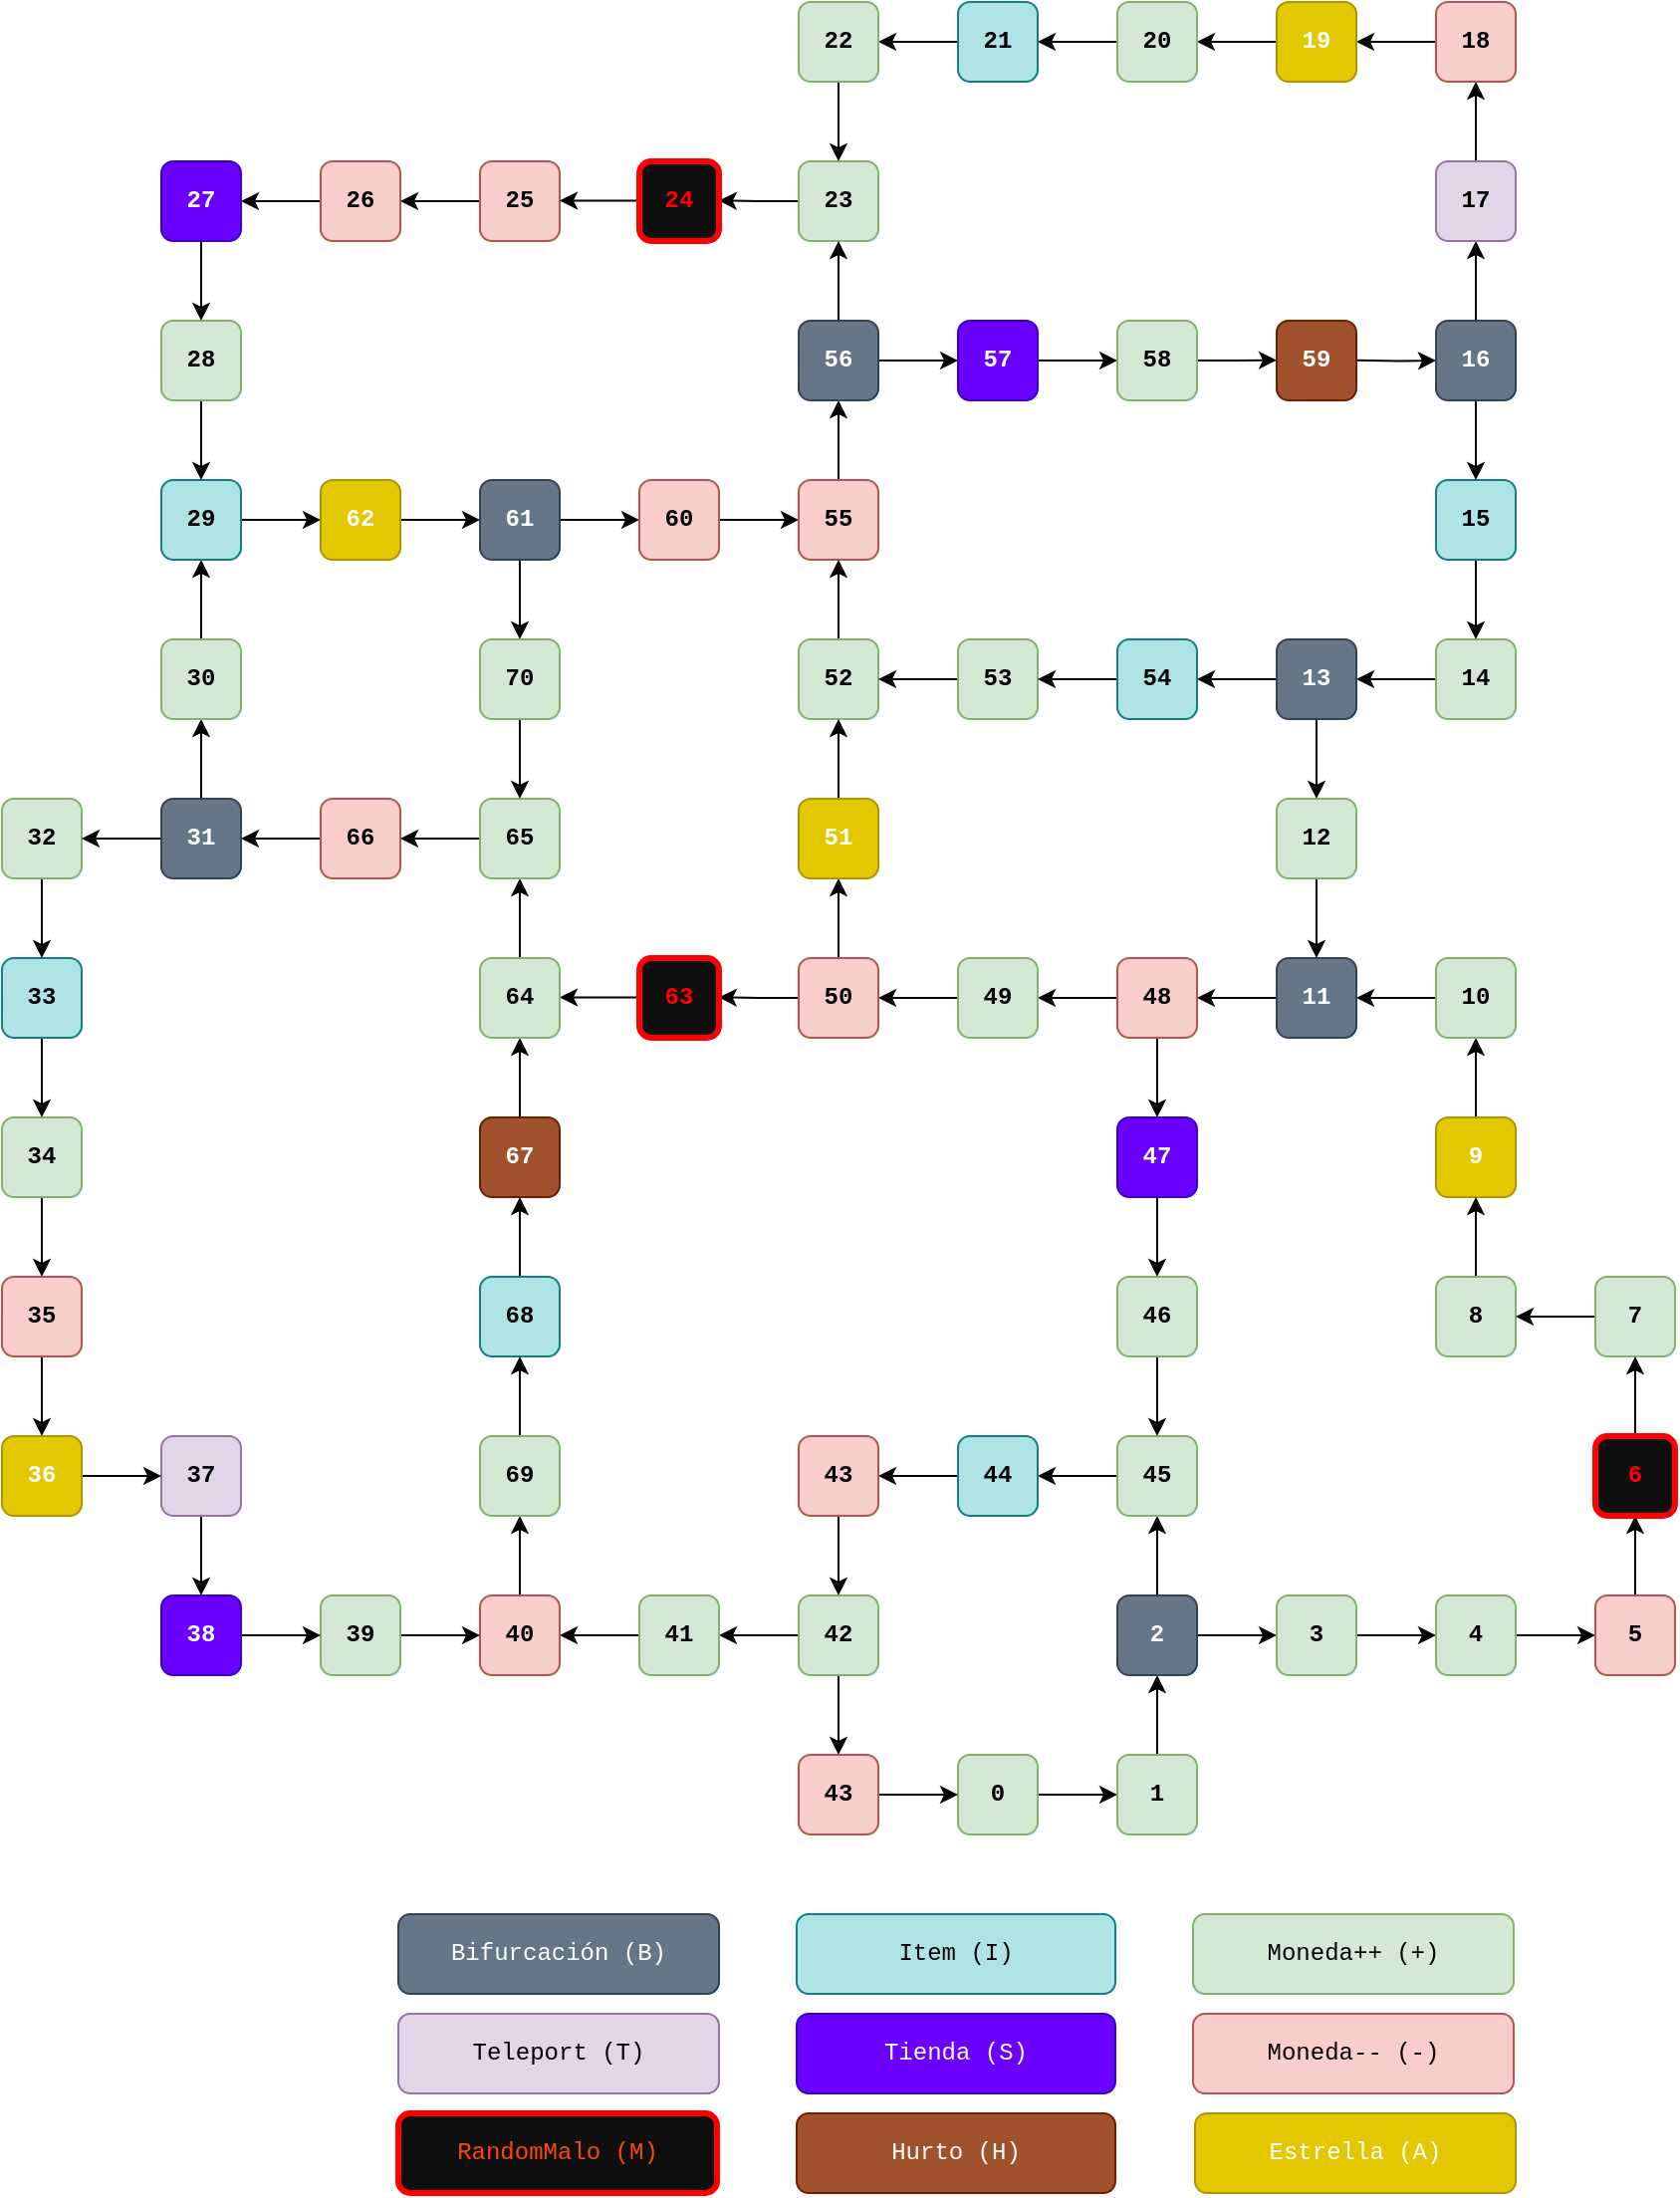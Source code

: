<mxfile version="11.3.0" type="github" pages="1"><diagram id="_cqRjp08H9SDjL-jaQOt" name="Page-1"><mxGraphModel dx="2000" dy="1801" grid="1" gridSize="10" guides="1" tooltips="1" connect="1" arrows="1" fold="1" page="1" pageScale="1" pageWidth="827" pageHeight="1169" math="0" shadow="0"><root><mxCell id="0"/><mxCell id="1" parent="0"/><mxCell id="MRmTFFFtbZMQ2D_c0-ax-87" style="edgeStyle=orthogonalEdgeStyle;rounded=0;orthogonalLoop=1;jettySize=auto;html=1;exitX=1;exitY=0.5;exitDx=0;exitDy=0;entryX=0;entryY=0.5;entryDx=0;entryDy=0;fontFamily=Courier New;fontStyle=1" edge="1" parent="1" source="MRmTFFFtbZMQ2D_c0-ax-1" target="MRmTFFFtbZMQ2D_c0-ax-2"><mxGeometry relative="1" as="geometry"/></mxCell><mxCell id="MRmTFFFtbZMQ2D_c0-ax-1" value="0" style="rounded=1;whiteSpace=wrap;html=1;fontFamily=Courier New;fillColor=#d5e8d4;strokeColor=#82b366;fontStyle=1" vertex="1" parent="1"><mxGeometry x="360" y="520" width="40" height="40" as="geometry"/></mxCell><mxCell id="MRmTFFFtbZMQ2D_c0-ax-88" style="edgeStyle=orthogonalEdgeStyle;rounded=0;orthogonalLoop=1;jettySize=auto;html=1;exitX=0.5;exitY=0;exitDx=0;exitDy=0;entryX=0.5;entryY=1;entryDx=0;entryDy=0;fontFamily=Courier New;fontStyle=1" edge="1" parent="1" source="MRmTFFFtbZMQ2D_c0-ax-2" target="MRmTFFFtbZMQ2D_c0-ax-4"><mxGeometry relative="1" as="geometry"/></mxCell><mxCell id="MRmTFFFtbZMQ2D_c0-ax-2" value="1" style="rounded=1;whiteSpace=wrap;html=1;fontFamily=Courier New;fillColor=#d5e8d4;strokeColor=#82b366;fontStyle=1" vertex="1" parent="1"><mxGeometry x="440" y="520" width="40" height="40" as="geometry"/></mxCell><mxCell id="MRmTFFFtbZMQ2D_c0-ax-86" style="edgeStyle=orthogonalEdgeStyle;rounded=0;orthogonalLoop=1;jettySize=auto;html=1;exitX=1;exitY=0.5;exitDx=0;exitDy=0;entryX=0;entryY=0.5;entryDx=0;entryDy=0;fontFamily=Courier New;fontStyle=1" edge="1" parent="1" source="MRmTFFFtbZMQ2D_c0-ax-3" target="MRmTFFFtbZMQ2D_c0-ax-1"><mxGeometry relative="1" as="geometry"/></mxCell><mxCell id="MRmTFFFtbZMQ2D_c0-ax-3" value="43" style="rounded=1;whiteSpace=wrap;html=1;fontFamily=Courier New;fillColor=#f8cecc;strokeColor=#b85450;fontStyle=1" vertex="1" parent="1"><mxGeometry x="280" y="520" width="40" height="40" as="geometry"/></mxCell><mxCell id="MRmTFFFtbZMQ2D_c0-ax-89" style="edgeStyle=orthogonalEdgeStyle;rounded=0;orthogonalLoop=1;jettySize=auto;html=1;exitX=0.5;exitY=0;exitDx=0;exitDy=0;entryX=0.5;entryY=1;entryDx=0;entryDy=0;fontFamily=Courier New;fontStyle=1" edge="1" parent="1" source="MRmTFFFtbZMQ2D_c0-ax-4" target="MRmTFFFtbZMQ2D_c0-ax-6"><mxGeometry relative="1" as="geometry"/></mxCell><mxCell id="MRmTFFFtbZMQ2D_c0-ax-93" style="edgeStyle=orthogonalEdgeStyle;rounded=0;orthogonalLoop=1;jettySize=auto;html=1;exitX=1;exitY=0.5;exitDx=0;exitDy=0;entryX=0;entryY=0.5;entryDx=0;entryDy=0;fontFamily=Courier New;fontStyle=1" edge="1" parent="1" source="MRmTFFFtbZMQ2D_c0-ax-4" target="MRmTFFFtbZMQ2D_c0-ax-9"><mxGeometry relative="1" as="geometry"/></mxCell><mxCell id="MRmTFFFtbZMQ2D_c0-ax-4" value="2" style="rounded=1;whiteSpace=wrap;html=1;fontFamily=Courier New;fillColor=#647687;strokeColor=#314354;fontColor=#ffffff;fontStyle=1" vertex="1" parent="1"><mxGeometry x="440" y="440" width="40" height="40" as="geometry"/></mxCell><mxCell id="MRmTFFFtbZMQ2D_c0-ax-85" style="edgeStyle=orthogonalEdgeStyle;rounded=0;orthogonalLoop=1;jettySize=auto;html=1;exitX=0.5;exitY=1;exitDx=0;exitDy=0;entryX=0.5;entryY=0;entryDx=0;entryDy=0;fontFamily=Courier New;fontStyle=1" edge="1" parent="1" source="MRmTFFFtbZMQ2D_c0-ax-5" target="MRmTFFFtbZMQ2D_c0-ax-3"><mxGeometry relative="1" as="geometry"/></mxCell><mxCell id="MRmTFFFtbZMQ2D_c0-ax-170" style="edgeStyle=orthogonalEdgeStyle;rounded=0;orthogonalLoop=1;jettySize=auto;html=1;exitX=0;exitY=0.5;exitDx=0;exitDy=0;entryX=1;entryY=0.5;entryDx=0;entryDy=0;fontFamily=Courier New;fontStyle=1" edge="1" parent="1" source="MRmTFFFtbZMQ2D_c0-ax-5" target="MRmTFFFtbZMQ2D_c0-ax-27"><mxGeometry relative="1" as="geometry"/></mxCell><mxCell id="MRmTFFFtbZMQ2D_c0-ax-5" value="42" style="rounded=1;whiteSpace=wrap;html=1;fontFamily=Courier New;fillColor=#d5e8d4;strokeColor=#82b366;fontStyle=1" vertex="1" parent="1"><mxGeometry x="280" y="440" width="40" height="40" as="geometry"/></mxCell><mxCell id="MRmTFFFtbZMQ2D_c0-ax-90" style="edgeStyle=orthogonalEdgeStyle;rounded=0;orthogonalLoop=1;jettySize=auto;html=1;exitX=0;exitY=0.5;exitDx=0;exitDy=0;entryX=1;entryY=0.5;entryDx=0;entryDy=0;fontFamily=Courier New;fontStyle=1" edge="1" parent="1" source="MRmTFFFtbZMQ2D_c0-ax-6" target="MRmTFFFtbZMQ2D_c0-ax-7"><mxGeometry relative="1" as="geometry"/></mxCell><mxCell id="MRmTFFFtbZMQ2D_c0-ax-6" value="45" style="rounded=1;whiteSpace=wrap;html=1;fontFamily=Courier New;fillColor=#d5e8d4;strokeColor=#82b366;fontStyle=1" vertex="1" parent="1"><mxGeometry x="440" y="360" width="40" height="40" as="geometry"/></mxCell><mxCell id="MRmTFFFtbZMQ2D_c0-ax-91" style="edgeStyle=orthogonalEdgeStyle;rounded=0;orthogonalLoop=1;jettySize=auto;html=1;exitX=0;exitY=0.5;exitDx=0;exitDy=0;entryX=1;entryY=0.5;entryDx=0;entryDy=0;fontFamily=Courier New;fontStyle=1" edge="1" parent="1" source="MRmTFFFtbZMQ2D_c0-ax-7" target="MRmTFFFtbZMQ2D_c0-ax-8"><mxGeometry relative="1" as="geometry"/></mxCell><mxCell id="MRmTFFFtbZMQ2D_c0-ax-7" value="44" style="rounded=1;whiteSpace=wrap;html=1;fontFamily=Courier New;fillColor=#b0e3e6;strokeColor=#0e8088;fontStyle=1" vertex="1" parent="1"><mxGeometry x="360" y="360" width="40" height="40" as="geometry"/></mxCell><mxCell id="MRmTFFFtbZMQ2D_c0-ax-92" style="edgeStyle=orthogonalEdgeStyle;rounded=0;orthogonalLoop=1;jettySize=auto;html=1;exitX=0.5;exitY=1;exitDx=0;exitDy=0;entryX=0.5;entryY=0;entryDx=0;entryDy=0;fontFamily=Courier New;fontStyle=1" edge="1" parent="1" source="MRmTFFFtbZMQ2D_c0-ax-8" target="MRmTFFFtbZMQ2D_c0-ax-5"><mxGeometry relative="1" as="geometry"/></mxCell><mxCell id="MRmTFFFtbZMQ2D_c0-ax-8" value="43" style="rounded=1;whiteSpace=wrap;html=1;fontFamily=Courier New;fillColor=#f8cecc;strokeColor=#b85450;fontStyle=1" vertex="1" parent="1"><mxGeometry x="280" y="360" width="40" height="40" as="geometry"/></mxCell><mxCell id="MRmTFFFtbZMQ2D_c0-ax-106" style="edgeStyle=orthogonalEdgeStyle;rounded=0;orthogonalLoop=1;jettySize=auto;html=1;exitX=1;exitY=0.5;exitDx=0;exitDy=0;entryX=0;entryY=0.5;entryDx=0;entryDy=0;fontFamily=Courier New;fontStyle=1" edge="1" parent="1" source="MRmTFFFtbZMQ2D_c0-ax-9" target="MRmTFFFtbZMQ2D_c0-ax-10"><mxGeometry relative="1" as="geometry"/></mxCell><mxCell id="MRmTFFFtbZMQ2D_c0-ax-9" value="3" style="rounded=1;whiteSpace=wrap;html=1;fontFamily=Courier New;fillColor=#d5e8d4;strokeColor=#82b366;fontStyle=1" vertex="1" parent="1"><mxGeometry x="520" y="440" width="40" height="40" as="geometry"/></mxCell><mxCell id="MRmTFFFtbZMQ2D_c0-ax-105" style="edgeStyle=orthogonalEdgeStyle;rounded=0;orthogonalLoop=1;jettySize=auto;html=1;exitX=1;exitY=0.5;exitDx=0;exitDy=0;entryX=0;entryY=0.5;entryDx=0;entryDy=0;fontFamily=Courier New;fontStyle=1" edge="1" parent="1" source="MRmTFFFtbZMQ2D_c0-ax-10" target="MRmTFFFtbZMQ2D_c0-ax-11"><mxGeometry relative="1" as="geometry"/></mxCell><mxCell id="MRmTFFFtbZMQ2D_c0-ax-10" value="4" style="rounded=1;whiteSpace=wrap;html=1;fontFamily=Courier New;fillColor=#d5e8d4;strokeColor=#82b366;fontStyle=1" vertex="1" parent="1"><mxGeometry x="600" y="440" width="40" height="40" as="geometry"/></mxCell><mxCell id="MRmTFFFtbZMQ2D_c0-ax-104" style="edgeStyle=orthogonalEdgeStyle;rounded=0;orthogonalLoop=1;jettySize=auto;html=1;exitX=0.5;exitY=0;exitDx=0;exitDy=0;entryX=0.5;entryY=1;entryDx=0;entryDy=0;fontFamily=Courier New;fontStyle=1" edge="1" parent="1" source="MRmTFFFtbZMQ2D_c0-ax-11" target="MRmTFFFtbZMQ2D_c0-ax-20"><mxGeometry relative="1" as="geometry"/></mxCell><mxCell id="MRmTFFFtbZMQ2D_c0-ax-11" value="5" style="rounded=1;whiteSpace=wrap;html=1;fontFamily=Courier New;fillColor=#f8cecc;strokeColor=#b85450;fontStyle=1" vertex="1" parent="1"><mxGeometry x="680" y="440" width="40" height="40" as="geometry"/></mxCell><mxCell id="MRmTFFFtbZMQ2D_c0-ax-94" style="edgeStyle=orthogonalEdgeStyle;rounded=0;orthogonalLoop=1;jettySize=auto;html=1;exitX=0.5;exitY=1;exitDx=0;exitDy=0;entryX=0.5;entryY=0;entryDx=0;entryDy=0;fontFamily=Courier New;fontStyle=1" edge="1" parent="1" source="MRmTFFFtbZMQ2D_c0-ax-12" target="MRmTFFFtbZMQ2D_c0-ax-6"><mxGeometry relative="1" as="geometry"/></mxCell><mxCell id="MRmTFFFtbZMQ2D_c0-ax-12" value="46" style="rounded=1;whiteSpace=wrap;html=1;fontFamily=Courier New;fillColor=#d5e8d4;strokeColor=#82b366;fontStyle=1" vertex="1" parent="1"><mxGeometry x="440" y="280" width="40" height="40" as="geometry"/></mxCell><mxCell id="MRmTFFFtbZMQ2D_c0-ax-95" style="edgeStyle=orthogonalEdgeStyle;rounded=0;orthogonalLoop=1;jettySize=auto;html=1;exitX=0.5;exitY=1;exitDx=0;exitDy=0;entryX=0.5;entryY=0;entryDx=0;entryDy=0;fontFamily=Courier New;fontStyle=1" edge="1" parent="1" source="MRmTFFFtbZMQ2D_c0-ax-13" target="MRmTFFFtbZMQ2D_c0-ax-12"><mxGeometry relative="1" as="geometry"/></mxCell><mxCell id="MRmTFFFtbZMQ2D_c0-ax-13" value="47" style="rounded=1;whiteSpace=wrap;html=1;fontFamily=Courier New;fillColor=#6a00ff;strokeColor=#3700CC;fontColor=#ffffff;fontStyle=1" vertex="1" parent="1"><mxGeometry x="440" y="200" width="40" height="40" as="geometry"/></mxCell><mxCell id="MRmTFFFtbZMQ2D_c0-ax-98" style="edgeStyle=orthogonalEdgeStyle;rounded=0;orthogonalLoop=1;jettySize=auto;html=1;exitX=0;exitY=0.5;exitDx=0;exitDy=0;entryX=1;entryY=0.5;entryDx=0;entryDy=0;fontFamily=Courier New;fontStyle=1" edge="1" parent="1" source="MRmTFFFtbZMQ2D_c0-ax-14" target="MRmTFFFtbZMQ2D_c0-ax-15"><mxGeometry relative="1" as="geometry"/></mxCell><mxCell id="MRmTFFFtbZMQ2D_c0-ax-14" value="11" style="rounded=1;whiteSpace=wrap;html=1;fontFamily=Courier New;fillColor=#647687;strokeColor=#314354;fontColor=#ffffff;fontStyle=1" vertex="1" parent="1"><mxGeometry x="520" y="120" width="40" height="40" as="geometry"/></mxCell><mxCell id="MRmTFFFtbZMQ2D_c0-ax-96" style="edgeStyle=orthogonalEdgeStyle;rounded=0;orthogonalLoop=1;jettySize=auto;html=1;exitX=0.5;exitY=1;exitDx=0;exitDy=0;entryX=0.5;entryY=0;entryDx=0;entryDy=0;fontFamily=Courier New;fontStyle=1" edge="1" parent="1" source="MRmTFFFtbZMQ2D_c0-ax-15" target="MRmTFFFtbZMQ2D_c0-ax-13"><mxGeometry relative="1" as="geometry"/></mxCell><mxCell id="MRmTFFFtbZMQ2D_c0-ax-97" style="edgeStyle=orthogonalEdgeStyle;rounded=0;orthogonalLoop=1;jettySize=auto;html=1;exitX=0;exitY=0.5;exitDx=0;exitDy=0;entryX=1;entryY=0.5;entryDx=0;entryDy=0;fontFamily=Courier New;fontStyle=1" edge="1" parent="1" source="MRmTFFFtbZMQ2D_c0-ax-15" target="MRmTFFFtbZMQ2D_c0-ax-21"><mxGeometry relative="1" as="geometry"/></mxCell><mxCell id="MRmTFFFtbZMQ2D_c0-ax-15" value="48" style="rounded=1;whiteSpace=wrap;html=1;fontFamily=Courier New;fillColor=#f8cecc;strokeColor=#b85450;fontStyle=1" vertex="1" parent="1"><mxGeometry x="440" y="120" width="40" height="40" as="geometry"/></mxCell><mxCell id="MRmTFFFtbZMQ2D_c0-ax-100" style="edgeStyle=orthogonalEdgeStyle;rounded=0;orthogonalLoop=1;jettySize=auto;html=1;exitX=0.5;exitY=0;exitDx=0;exitDy=0;entryX=0.5;entryY=1;entryDx=0;entryDy=0;fontFamily=Courier New;fontStyle=1" edge="1" parent="1" source="MRmTFFFtbZMQ2D_c0-ax-16" target="MRmTFFFtbZMQ2D_c0-ax-17"><mxGeometry relative="1" as="geometry"/></mxCell><mxCell id="MRmTFFFtbZMQ2D_c0-ax-16" value="9" style="rounded=1;whiteSpace=wrap;html=1;fontFamily=Courier New;fillColor=#e3c800;strokeColor=#B09500;fontColor=#ffffff;fontStyle=1" vertex="1" parent="1"><mxGeometry x="600" y="200" width="40" height="40" as="geometry"/></mxCell><mxCell id="MRmTFFFtbZMQ2D_c0-ax-99" style="edgeStyle=orthogonalEdgeStyle;rounded=0;orthogonalLoop=1;jettySize=auto;html=1;exitX=0;exitY=0.5;exitDx=0;exitDy=0;entryX=1;entryY=0.5;entryDx=0;entryDy=0;fontFamily=Courier New;fontStyle=1" edge="1" parent="1" source="MRmTFFFtbZMQ2D_c0-ax-17" target="MRmTFFFtbZMQ2D_c0-ax-14"><mxGeometry relative="1" as="geometry"/></mxCell><mxCell id="MRmTFFFtbZMQ2D_c0-ax-17" value="10" style="rounded=1;whiteSpace=wrap;html=1;fontFamily=Courier New;fontStyle=1;fillColor=#d5e8d4;strokeColor=#82b366;" vertex="1" parent="1"><mxGeometry x="600" y="120" width="40" height="40" as="geometry"/></mxCell><mxCell id="MRmTFFFtbZMQ2D_c0-ax-101" style="edgeStyle=orthogonalEdgeStyle;rounded=0;orthogonalLoop=1;jettySize=auto;html=1;exitX=0.5;exitY=0;exitDx=0;exitDy=0;entryX=0.5;entryY=1;entryDx=0;entryDy=0;fontFamily=Courier New;fontStyle=1" edge="1" parent="1" source="MRmTFFFtbZMQ2D_c0-ax-18" target="MRmTFFFtbZMQ2D_c0-ax-16"><mxGeometry relative="1" as="geometry"/></mxCell><mxCell id="MRmTFFFtbZMQ2D_c0-ax-18" value="8" style="rounded=1;whiteSpace=wrap;html=1;fontFamily=Courier New;fillColor=#d5e8d4;strokeColor=#82b366;fontStyle=1" vertex="1" parent="1"><mxGeometry x="600" y="280" width="40" height="40" as="geometry"/></mxCell><mxCell id="MRmTFFFtbZMQ2D_c0-ax-102" style="edgeStyle=orthogonalEdgeStyle;rounded=0;orthogonalLoop=1;jettySize=auto;html=1;exitX=0;exitY=0.5;exitDx=0;exitDy=0;entryX=1;entryY=0.5;entryDx=0;entryDy=0;fontFamily=Courier New;fontStyle=1" edge="1" parent="1" source="MRmTFFFtbZMQ2D_c0-ax-19" target="MRmTFFFtbZMQ2D_c0-ax-18"><mxGeometry relative="1" as="geometry"/></mxCell><mxCell id="MRmTFFFtbZMQ2D_c0-ax-19" value="7" style="rounded=1;whiteSpace=wrap;html=1;fontFamily=Courier New;fontStyle=1;fillColor=#d5e8d4;strokeColor=#82b366;" vertex="1" parent="1"><mxGeometry x="680" y="280" width="40" height="40" as="geometry"/></mxCell><mxCell id="MRmTFFFtbZMQ2D_c0-ax-103" style="edgeStyle=orthogonalEdgeStyle;rounded=0;orthogonalLoop=1;jettySize=auto;html=1;exitX=0.5;exitY=0;exitDx=0;exitDy=0;entryX=0.5;entryY=1;entryDx=0;entryDy=0;fontFamily=Courier New;fontStyle=1" edge="1" parent="1" source="MRmTFFFtbZMQ2D_c0-ax-20" target="MRmTFFFtbZMQ2D_c0-ax-19"><mxGeometry relative="1" as="geometry"/></mxCell><mxCell id="MRmTFFFtbZMQ2D_c0-ax-20" value="&lt;font color=&quot;#ff0000&quot;&gt;6&lt;/font&gt;" style="rounded=1;whiteSpace=wrap;html=1;fontFamily=Courier New;strokeColor=#FF0000;fillColor=#0F0F0F;strokeWidth=3;fontStyle=1" vertex="1" parent="1"><mxGeometry x="680" y="360" width="40" height="40" as="geometry"/></mxCell><mxCell id="MRmTFFFtbZMQ2D_c0-ax-122" style="edgeStyle=orthogonalEdgeStyle;rounded=0;orthogonalLoop=1;jettySize=auto;html=1;exitX=0;exitY=0.5;exitDx=0;exitDy=0;entryX=1;entryY=0.5;entryDx=0;entryDy=0;fontFamily=Courier New;fontStyle=1" edge="1" parent="1" source="MRmTFFFtbZMQ2D_c0-ax-21" target="MRmTFFFtbZMQ2D_c0-ax-22"><mxGeometry relative="1" as="geometry"/></mxCell><mxCell id="MRmTFFFtbZMQ2D_c0-ax-21" value="49" style="rounded=1;whiteSpace=wrap;html=1;fontFamily=Courier New;fillColor=#d5e8d4;strokeColor=#82b366;fontStyle=1" vertex="1" parent="1"><mxGeometry x="360" y="120" width="40" height="40" as="geometry"/></mxCell><mxCell id="MRmTFFFtbZMQ2D_c0-ax-127" style="edgeStyle=orthogonalEdgeStyle;rounded=0;orthogonalLoop=1;jettySize=auto;html=1;exitX=0;exitY=0.5;exitDx=0;exitDy=0;entryX=1;entryY=0.5;entryDx=0;entryDy=0;fontFamily=Courier New;fontStyle=1" edge="1" parent="1" source="MRmTFFFtbZMQ2D_c0-ax-22"><mxGeometry relative="1" as="geometry"><mxPoint x="239.931" y="139.724" as="targetPoint"/></mxGeometry></mxCell><mxCell id="MRmTFFFtbZMQ2D_c0-ax-193" style="edgeStyle=orthogonalEdgeStyle;rounded=0;orthogonalLoop=1;jettySize=auto;html=1;exitX=0.5;exitY=0;exitDx=0;exitDy=0;entryX=0.5;entryY=1;entryDx=0;entryDy=0;fontFamily=Courier New;" edge="1" parent="1" source="MRmTFFFtbZMQ2D_c0-ax-22" target="MRmTFFFtbZMQ2D_c0-ax-119"><mxGeometry relative="1" as="geometry"/></mxCell><mxCell id="MRmTFFFtbZMQ2D_c0-ax-22" value="50" style="rounded=1;whiteSpace=wrap;html=1;fontFamily=Courier New;fillColor=#f8cecc;strokeColor=#b85450;fontStyle=1" vertex="1" parent="1"><mxGeometry x="280" y="120" width="40" height="40" as="geometry"/></mxCell><mxCell id="MRmTFFFtbZMQ2D_c0-ax-126" style="edgeStyle=orthogonalEdgeStyle;rounded=0;orthogonalLoop=1;jettySize=auto;html=1;exitX=0;exitY=0.5;exitDx=0;exitDy=0;entryX=1;entryY=0.5;entryDx=0;entryDy=0;fontFamily=Courier New;fontStyle=1" edge="1" parent="1" target="MRmTFFFtbZMQ2D_c0-ax-33"><mxGeometry relative="1" as="geometry"><mxPoint x="199.931" y="139.724" as="sourcePoint"/></mxGeometry></mxCell><mxCell id="MRmTFFFtbZMQ2D_c0-ax-187" style="edgeStyle=orthogonalEdgeStyle;rounded=0;orthogonalLoop=1;jettySize=auto;html=1;exitX=0.5;exitY=1;exitDx=0;exitDy=0;entryX=0.5;entryY=0;entryDx=0;entryDy=0;fontFamily=Courier New;" edge="1" parent="1" source="MRmTFFFtbZMQ2D_c0-ax-24" target="MRmTFFFtbZMQ2D_c0-ax-14"><mxGeometry relative="1" as="geometry"/></mxCell><mxCell id="MRmTFFFtbZMQ2D_c0-ax-24" value="12" style="rounded=1;whiteSpace=wrap;html=1;fontFamily=Courier New;fillColor=#d5e8d4;strokeColor=#82b366;fontStyle=1" vertex="1" parent="1"><mxGeometry x="520" y="40" width="40" height="40" as="geometry"/></mxCell><mxCell id="MRmTFFFtbZMQ2D_c0-ax-190" style="edgeStyle=orthogonalEdgeStyle;rounded=0;orthogonalLoop=1;jettySize=auto;html=1;exitX=0;exitY=0.5;exitDx=0;exitDy=0;entryX=1;entryY=0.5;entryDx=0;entryDy=0;fontFamily=Courier New;" edge="1" parent="1" source="MRmTFFFtbZMQ2D_c0-ax-26" target="MRmTFFFtbZMQ2D_c0-ax-57"><mxGeometry relative="1" as="geometry"/></mxCell><mxCell id="MRmTFFFtbZMQ2D_c0-ax-26" value="14" style="rounded=1;whiteSpace=wrap;html=1;fontFamily=Courier New;fillColor=#d5e8d4;strokeColor=#82b366;fontStyle=1" vertex="1" parent="1"><mxGeometry x="600" y="-40" width="40" height="40" as="geometry"/></mxCell><mxCell id="MRmTFFFtbZMQ2D_c0-ax-169" style="edgeStyle=orthogonalEdgeStyle;rounded=0;orthogonalLoop=1;jettySize=auto;html=1;exitX=0;exitY=0.5;exitDx=0;exitDy=0;entryX=1;entryY=0.5;entryDx=0;entryDy=0;fontFamily=Courier New;fontStyle=1" edge="1" parent="1" source="MRmTFFFtbZMQ2D_c0-ax-27" target="MRmTFFFtbZMQ2D_c0-ax-28"><mxGeometry relative="1" as="geometry"/></mxCell><mxCell id="MRmTFFFtbZMQ2D_c0-ax-27" value="41" style="rounded=1;whiteSpace=wrap;html=1;fontFamily=Courier New;fillColor=#d5e8d4;strokeColor=#82b366;fontStyle=1" vertex="1" parent="1"><mxGeometry x="200" y="440" width="40" height="40" as="geometry"/></mxCell><mxCell id="MRmTFFFtbZMQ2D_c0-ax-165" style="edgeStyle=orthogonalEdgeStyle;rounded=0;orthogonalLoop=1;jettySize=auto;html=1;exitX=0.5;exitY=0;exitDx=0;exitDy=0;entryX=0.5;entryY=1;entryDx=0;entryDy=0;fontFamily=Courier New;fontStyle=1" edge="1" parent="1" source="MRmTFFFtbZMQ2D_c0-ax-28" target="MRmTFFFtbZMQ2D_c0-ax-32"><mxGeometry relative="1" as="geometry"/></mxCell><mxCell id="MRmTFFFtbZMQ2D_c0-ax-28" value="40" style="rounded=1;whiteSpace=wrap;html=1;fontFamily=Courier New;fillColor=#f8cecc;strokeColor=#b85450;fontStyle=1" vertex="1" parent="1"><mxGeometry x="120" y="440" width="40" height="40" as="geometry"/></mxCell><mxCell id="MRmTFFFtbZMQ2D_c0-ax-168" style="edgeStyle=orthogonalEdgeStyle;rounded=0;orthogonalLoop=1;jettySize=auto;html=1;exitX=0.5;exitY=0;exitDx=0;exitDy=0;entryX=0.5;entryY=1;entryDx=0;entryDy=0;fontFamily=Courier New;fontStyle=1" edge="1" parent="1" source="MRmTFFFtbZMQ2D_c0-ax-30" target="MRmTFFFtbZMQ2D_c0-ax-33"><mxGeometry relative="1" as="geometry"/></mxCell><mxCell id="MRmTFFFtbZMQ2D_c0-ax-30" value="67" style="rounded=1;whiteSpace=wrap;html=1;fontFamily=Courier New;fillColor=#a0522d;strokeColor=#6D1F00;fontColor=#ffffff;fontStyle=1" vertex="1" parent="1"><mxGeometry x="120" y="200" width="40" height="40" as="geometry"/></mxCell><mxCell id="MRmTFFFtbZMQ2D_c0-ax-167" style="edgeStyle=orthogonalEdgeStyle;rounded=0;orthogonalLoop=1;jettySize=auto;html=1;exitX=0.5;exitY=0;exitDx=0;exitDy=0;entryX=0.5;entryY=1;entryDx=0;entryDy=0;fontFamily=Courier New;fontStyle=1" edge="1" parent="1" source="MRmTFFFtbZMQ2D_c0-ax-31" target="MRmTFFFtbZMQ2D_c0-ax-30"><mxGeometry relative="1" as="geometry"/></mxCell><mxCell id="MRmTFFFtbZMQ2D_c0-ax-31" value="68" style="rounded=1;whiteSpace=wrap;html=1;fontFamily=Courier New;fillColor=#b0e3e6;strokeColor=#0e8088;fontStyle=1" vertex="1" parent="1"><mxGeometry x="120" y="280" width="40" height="40" as="geometry"/></mxCell><mxCell id="MRmTFFFtbZMQ2D_c0-ax-166" style="edgeStyle=orthogonalEdgeStyle;rounded=0;orthogonalLoop=1;jettySize=auto;html=1;exitX=0.5;exitY=0;exitDx=0;exitDy=0;entryX=0.5;entryY=1;entryDx=0;entryDy=0;fontFamily=Courier New;fontStyle=1" edge="1" parent="1" source="MRmTFFFtbZMQ2D_c0-ax-32" target="MRmTFFFtbZMQ2D_c0-ax-31"><mxGeometry relative="1" as="geometry"/></mxCell><mxCell id="MRmTFFFtbZMQ2D_c0-ax-32" value="69" style="rounded=1;whiteSpace=wrap;html=1;fontFamily=Courier New;fillColor=#d5e8d4;strokeColor=#82b366;fontStyle=1" vertex="1" parent="1"><mxGeometry x="120" y="360" width="40" height="40" as="geometry"/></mxCell><mxCell id="MRmTFFFtbZMQ2D_c0-ax-125" style="edgeStyle=orthogonalEdgeStyle;rounded=0;orthogonalLoop=1;jettySize=auto;html=1;exitX=0.5;exitY=0;exitDx=0;exitDy=0;entryX=0.5;entryY=1;entryDx=0;entryDy=0;fontFamily=Courier New;fontStyle=1" edge="1" parent="1" source="MRmTFFFtbZMQ2D_c0-ax-33" target="MRmTFFFtbZMQ2D_c0-ax-44"><mxGeometry relative="1" as="geometry"/></mxCell><mxCell id="MRmTFFFtbZMQ2D_c0-ax-33" value="64" style="rounded=1;whiteSpace=wrap;html=1;fontFamily=Courier New;fillColor=#d5e8d4;strokeColor=#82b366;fontStyle=1" vertex="1" parent="1"><mxGeometry x="120" y="120" width="40" height="40" as="geometry"/></mxCell><mxCell id="MRmTFFFtbZMQ2D_c0-ax-164" style="edgeStyle=orthogonalEdgeStyle;rounded=0;orthogonalLoop=1;jettySize=auto;html=1;exitX=1;exitY=0.5;exitDx=0;exitDy=0;entryX=0;entryY=0.5;entryDx=0;entryDy=0;fontFamily=Courier New;fontStyle=1" edge="1" parent="1" source="MRmTFFFtbZMQ2D_c0-ax-34" target="MRmTFFFtbZMQ2D_c0-ax-28"><mxGeometry relative="1" as="geometry"/></mxCell><mxCell id="MRmTFFFtbZMQ2D_c0-ax-34" value="39" style="rounded=1;whiteSpace=wrap;html=1;fontFamily=Courier New;fillColor=#d5e8d4;strokeColor=#82b366;fontStyle=1" vertex="1" parent="1"><mxGeometry x="40" y="440" width="40" height="40" as="geometry"/></mxCell><mxCell id="MRmTFFFtbZMQ2D_c0-ax-163" style="edgeStyle=orthogonalEdgeStyle;rounded=0;orthogonalLoop=1;jettySize=auto;html=1;exitX=1;exitY=0.5;exitDx=0;exitDy=0;entryX=0;entryY=0.5;entryDx=0;entryDy=0;fontFamily=Courier New;fontStyle=1" edge="1" parent="1" source="MRmTFFFtbZMQ2D_c0-ax-35" target="MRmTFFFtbZMQ2D_c0-ax-34"><mxGeometry relative="1" as="geometry"/></mxCell><mxCell id="MRmTFFFtbZMQ2D_c0-ax-35" value="38" style="rounded=1;whiteSpace=wrap;html=1;fontFamily=Courier New;fillColor=#6a00ff;strokeColor=#3700CC;fontColor=#ffffff;fontStyle=1" vertex="1" parent="1"><mxGeometry x="-40" y="440" width="40" height="40" as="geometry"/></mxCell><mxCell id="MRmTFFFtbZMQ2D_c0-ax-162" style="edgeStyle=orthogonalEdgeStyle;rounded=0;orthogonalLoop=1;jettySize=auto;html=1;exitX=0.5;exitY=1;exitDx=0;exitDy=0;entryX=0.5;entryY=0;entryDx=0;entryDy=0;fontFamily=Courier New;fontStyle=1" edge="1" parent="1" source="MRmTFFFtbZMQ2D_c0-ax-36" target="MRmTFFFtbZMQ2D_c0-ax-35"><mxGeometry relative="1" as="geometry"/></mxCell><mxCell id="MRmTFFFtbZMQ2D_c0-ax-36" value="37" style="rounded=1;whiteSpace=wrap;html=1;fontFamily=Courier New;fillColor=#e1d5e7;strokeColor=#9673a6;fontStyle=1" vertex="1" parent="1"><mxGeometry x="-40" y="360" width="40" height="40" as="geometry"/></mxCell><mxCell id="MRmTFFFtbZMQ2D_c0-ax-161" style="edgeStyle=orthogonalEdgeStyle;rounded=0;orthogonalLoop=1;jettySize=auto;html=1;exitX=1;exitY=0.5;exitDx=0;exitDy=0;entryX=0;entryY=0.5;entryDx=0;entryDy=0;fontFamily=Courier New;fontStyle=1" edge="1" parent="1" source="MRmTFFFtbZMQ2D_c0-ax-37" target="MRmTFFFtbZMQ2D_c0-ax-36"><mxGeometry relative="1" as="geometry"/></mxCell><mxCell id="MRmTFFFtbZMQ2D_c0-ax-37" value="36" style="rounded=1;whiteSpace=wrap;html=1;fontFamily=Courier New;fillColor=#e3c800;strokeColor=#B09500;fontColor=#ffffff;fontStyle=1" vertex="1" parent="1"><mxGeometry x="-120" y="360" width="40" height="40" as="geometry"/></mxCell><mxCell id="MRmTFFFtbZMQ2D_c0-ax-160" style="edgeStyle=orthogonalEdgeStyle;rounded=0;orthogonalLoop=1;jettySize=auto;html=1;exitX=0.5;exitY=1;exitDx=0;exitDy=0;entryX=0.5;entryY=0;entryDx=0;entryDy=0;fontFamily=Courier New;fontStyle=1" edge="1" parent="1" source="MRmTFFFtbZMQ2D_c0-ax-38" target="MRmTFFFtbZMQ2D_c0-ax-37"><mxGeometry relative="1" as="geometry"/></mxCell><mxCell id="MRmTFFFtbZMQ2D_c0-ax-38" value="35" style="rounded=1;whiteSpace=wrap;html=1;fontFamily=Courier New;fillColor=#f8cecc;strokeColor=#b85450;fontStyle=1" vertex="1" parent="1"><mxGeometry x="-120" y="280" width="40" height="40" as="geometry"/></mxCell><mxCell id="MRmTFFFtbZMQ2D_c0-ax-159" style="edgeStyle=orthogonalEdgeStyle;rounded=0;orthogonalLoop=1;jettySize=auto;html=1;exitX=0.5;exitY=1;exitDx=0;exitDy=0;entryX=0.5;entryY=0;entryDx=0;entryDy=0;fontFamily=Courier New;fontStyle=1" edge="1" parent="1" source="MRmTFFFtbZMQ2D_c0-ax-39" target="MRmTFFFtbZMQ2D_c0-ax-38"><mxGeometry relative="1" as="geometry"/></mxCell><mxCell id="MRmTFFFtbZMQ2D_c0-ax-39" value="34" style="rounded=1;whiteSpace=wrap;html=1;fontFamily=Courier New;fillColor=#d5e8d4;strokeColor=#82b366;fontStyle=1" vertex="1" parent="1"><mxGeometry x="-120" y="200" width="40" height="40" as="geometry"/></mxCell><mxCell id="MRmTFFFtbZMQ2D_c0-ax-158" style="edgeStyle=orthogonalEdgeStyle;rounded=0;orthogonalLoop=1;jettySize=auto;html=1;exitX=0.5;exitY=1;exitDx=0;exitDy=0;entryX=0.5;entryY=0;entryDx=0;entryDy=0;fontFamily=Courier New;fontStyle=1" edge="1" parent="1" source="MRmTFFFtbZMQ2D_c0-ax-40" target="MRmTFFFtbZMQ2D_c0-ax-39"><mxGeometry relative="1" as="geometry"/></mxCell><mxCell id="MRmTFFFtbZMQ2D_c0-ax-40" value="33" style="rounded=1;whiteSpace=wrap;html=1;fontFamily=Courier New;fillColor=#b0e3e6;strokeColor=#0e8088;fontStyle=1" vertex="1" parent="1"><mxGeometry x="-120" y="120" width="40" height="40" as="geometry"/></mxCell><mxCell id="MRmTFFFtbZMQ2D_c0-ax-157" style="edgeStyle=orthogonalEdgeStyle;rounded=0;orthogonalLoop=1;jettySize=auto;html=1;exitX=0.5;exitY=1;exitDx=0;exitDy=0;entryX=0.5;entryY=0;entryDx=0;entryDy=0;fontFamily=Courier New;fontStyle=1" edge="1" parent="1" source="MRmTFFFtbZMQ2D_c0-ax-41" target="MRmTFFFtbZMQ2D_c0-ax-40"><mxGeometry relative="1" as="geometry"/></mxCell><mxCell id="MRmTFFFtbZMQ2D_c0-ax-41" value="32" style="rounded=1;whiteSpace=wrap;html=1;fontFamily=Courier New;fillColor=#d5e8d4;strokeColor=#82b366;fontStyle=1" vertex="1" parent="1"><mxGeometry x="-120" y="40" width="40" height="40" as="geometry"/></mxCell><mxCell id="MRmTFFFtbZMQ2D_c0-ax-156" style="edgeStyle=orthogonalEdgeStyle;rounded=0;orthogonalLoop=1;jettySize=auto;html=1;exitX=0;exitY=0.5;exitDx=0;exitDy=0;entryX=1;entryY=0.5;entryDx=0;entryDy=0;fontFamily=Courier New;fontStyle=1" edge="1" parent="1" source="MRmTFFFtbZMQ2D_c0-ax-42" target="MRmTFFFtbZMQ2D_c0-ax-41"><mxGeometry relative="1" as="geometry"/></mxCell><mxCell id="MRmTFFFtbZMQ2D_c0-ax-171" style="edgeStyle=orthogonalEdgeStyle;rounded=0;orthogonalLoop=1;jettySize=auto;html=1;exitX=0.5;exitY=0;exitDx=0;exitDy=0;entryX=0.5;entryY=1;entryDx=0;entryDy=0;fontFamily=Courier New;fontStyle=1" edge="1" parent="1" source="MRmTFFFtbZMQ2D_c0-ax-42" target="MRmTFFFtbZMQ2D_c0-ax-45"><mxGeometry relative="1" as="geometry"/></mxCell><mxCell id="MRmTFFFtbZMQ2D_c0-ax-42" value="31" style="rounded=1;whiteSpace=wrap;html=1;fontFamily=Courier New;fillColor=#647687;strokeColor=#314354;fontColor=#ffffff;fontStyle=1" vertex="1" parent="1"><mxGeometry x="-40" y="40" width="40" height="40" as="geometry"/></mxCell><mxCell id="MRmTFFFtbZMQ2D_c0-ax-75" style="edgeStyle=orthogonalEdgeStyle;rounded=0;orthogonalLoop=1;jettySize=auto;html=1;exitX=0;exitY=0.5;exitDx=0;exitDy=0;entryX=1;entryY=0.5;entryDx=0;entryDy=0;fontFamily=Courier New;fontStyle=1" edge="1" parent="1" source="MRmTFFFtbZMQ2D_c0-ax-43" target="MRmTFFFtbZMQ2D_c0-ax-42"><mxGeometry relative="1" as="geometry"/></mxCell><mxCell id="MRmTFFFtbZMQ2D_c0-ax-43" value="66" style="rounded=1;whiteSpace=wrap;html=1;fontFamily=Courier New;fillColor=#f8cecc;strokeColor=#b85450;fontStyle=1" vertex="1" parent="1"><mxGeometry x="40" y="40" width="40" height="40" as="geometry"/></mxCell><mxCell id="MRmTFFFtbZMQ2D_c0-ax-124" style="edgeStyle=orthogonalEdgeStyle;rounded=0;orthogonalLoop=1;jettySize=auto;html=1;exitX=0;exitY=0.5;exitDx=0;exitDy=0;entryX=1;entryY=0.5;entryDx=0;entryDy=0;fontFamily=Courier New;fontStyle=1" edge="1" parent="1" source="MRmTFFFtbZMQ2D_c0-ax-44" target="MRmTFFFtbZMQ2D_c0-ax-43"><mxGeometry relative="1" as="geometry"/></mxCell><mxCell id="MRmTFFFtbZMQ2D_c0-ax-44" value="65" style="rounded=1;whiteSpace=wrap;html=1;fontFamily=Courier New;fillColor=#d5e8d4;strokeColor=#82b366;fontStyle=1" vertex="1" parent="1"><mxGeometry x="120" y="40" width="40" height="40" as="geometry"/></mxCell><mxCell id="MRmTFFFtbZMQ2D_c0-ax-172" style="edgeStyle=orthogonalEdgeStyle;rounded=0;orthogonalLoop=1;jettySize=auto;html=1;exitX=0.5;exitY=0;exitDx=0;exitDy=0;entryX=0.5;entryY=1;entryDx=0;entryDy=0;fontFamily=Courier New;fontStyle=1" edge="1" parent="1" source="MRmTFFFtbZMQ2D_c0-ax-45" target="MRmTFFFtbZMQ2D_c0-ax-46"><mxGeometry relative="1" as="geometry"/></mxCell><mxCell id="MRmTFFFtbZMQ2D_c0-ax-45" value="30" style="rounded=1;whiteSpace=wrap;html=1;fontFamily=Courier New;fillColor=#d5e8d4;strokeColor=#82b366;fontStyle=1" vertex="1" parent="1"><mxGeometry x="-40" y="-40" width="40" height="40" as="geometry"/></mxCell><mxCell id="MRmTFFFtbZMQ2D_c0-ax-74" style="edgeStyle=orthogonalEdgeStyle;rounded=0;orthogonalLoop=1;jettySize=auto;html=1;exitX=1;exitY=0.5;exitDx=0;exitDy=0;entryX=0;entryY=0.5;entryDx=0;entryDy=0;fontFamily=Courier New;fontStyle=1" edge="1" parent="1" source="MRmTFFFtbZMQ2D_c0-ax-46" target="MRmTFFFtbZMQ2D_c0-ax-50"><mxGeometry relative="1" as="geometry"/></mxCell><mxCell id="MRmTFFFtbZMQ2D_c0-ax-46" value="29" style="rounded=1;whiteSpace=wrap;html=1;fontFamily=Courier New;fillColor=#b0e3e6;strokeColor=#0e8088;fontStyle=1" vertex="1" parent="1"><mxGeometry x="-40" y="-120" width="40" height="40" as="geometry"/></mxCell><mxCell id="MRmTFFFtbZMQ2D_c0-ax-151" style="edgeStyle=orthogonalEdgeStyle;rounded=0;orthogonalLoop=1;jettySize=auto;html=1;exitX=0.5;exitY=1;exitDx=0;exitDy=0;entryX=0.5;entryY=0;entryDx=0;entryDy=0;fontFamily=Courier New;fontStyle=1" edge="1" parent="1" source="MRmTFFFtbZMQ2D_c0-ax-47" target="MRmTFFFtbZMQ2D_c0-ax-46"><mxGeometry relative="1" as="geometry"/></mxCell><mxCell id="MRmTFFFtbZMQ2D_c0-ax-47" value="28" style="rounded=1;whiteSpace=wrap;html=1;fontFamily=Courier New;fillColor=#d5e8d4;strokeColor=#82b366;fontStyle=1" vertex="1" parent="1"><mxGeometry x="-40" y="-200" width="40" height="40" as="geometry"/></mxCell><mxCell id="MRmTFFFtbZMQ2D_c0-ax-150" style="edgeStyle=orthogonalEdgeStyle;rounded=0;orthogonalLoop=1;jettySize=auto;html=1;exitX=0.5;exitY=1;exitDx=0;exitDy=0;entryX=0.5;entryY=0;entryDx=0;entryDy=0;fontFamily=Courier New;fontStyle=1" edge="1" parent="1" source="MRmTFFFtbZMQ2D_c0-ax-48" target="MRmTFFFtbZMQ2D_c0-ax-47"><mxGeometry relative="1" as="geometry"/></mxCell><mxCell id="MRmTFFFtbZMQ2D_c0-ax-48" value="27" style="rounded=1;whiteSpace=wrap;html=1;fontFamily=Courier New;fillColor=#6a00ff;strokeColor=#3700CC;fontColor=#ffffff;fontStyle=1" vertex="1" parent="1"><mxGeometry x="-40" y="-280" width="40" height="40" as="geometry"/></mxCell><mxCell id="MRmTFFFtbZMQ2D_c0-ax-153" style="edgeStyle=orthogonalEdgeStyle;rounded=0;orthogonalLoop=1;jettySize=auto;html=1;exitX=0;exitY=0.5;exitDx=0;exitDy=0;entryX=1;entryY=0.5;entryDx=0;entryDy=0;fontFamily=Courier New;fontStyle=1" edge="1" parent="1" source="MRmTFFFtbZMQ2D_c0-ax-49" target="MRmTFFFtbZMQ2D_c0-ax-48"><mxGeometry relative="1" as="geometry"/></mxCell><mxCell id="MRmTFFFtbZMQ2D_c0-ax-49" value="26" style="rounded=1;whiteSpace=wrap;html=1;fontFamily=Courier New;fillColor=#f8cecc;strokeColor=#b85450;fontStyle=1" vertex="1" parent="1"><mxGeometry x="40" y="-280" width="40" height="40" as="geometry"/></mxCell><mxCell id="MRmTFFFtbZMQ2D_c0-ax-76" style="edgeStyle=orthogonalEdgeStyle;rounded=0;orthogonalLoop=1;jettySize=auto;html=1;exitX=1;exitY=0.5;exitDx=0;exitDy=0;entryX=0;entryY=0.5;entryDx=0;entryDy=0;fontFamily=Courier New;fontStyle=1" edge="1" parent="1" source="MRmTFFFtbZMQ2D_c0-ax-50" target="MRmTFFFtbZMQ2D_c0-ax-51"><mxGeometry relative="1" as="geometry"/></mxCell><mxCell id="MRmTFFFtbZMQ2D_c0-ax-50" value="62" style="rounded=1;whiteSpace=wrap;html=1;fontFamily=Courier New;fillColor=#e3c800;strokeColor=#B09500;fontColor=#ffffff;fontStyle=1" vertex="1" parent="1"><mxGeometry x="40" y="-120" width="40" height="40" as="geometry"/></mxCell><mxCell id="MRmTFFFtbZMQ2D_c0-ax-77" style="edgeStyle=orthogonalEdgeStyle;rounded=0;orthogonalLoop=1;jettySize=auto;html=1;exitX=1;exitY=0.5;exitDx=0;exitDy=0;entryX=0;entryY=0.5;entryDx=0;entryDy=0;fontFamily=Courier New;fontStyle=1" edge="1" parent="1" source="MRmTFFFtbZMQ2D_c0-ax-51" target="MRmTFFFtbZMQ2D_c0-ax-52"><mxGeometry relative="1" as="geometry"/></mxCell><mxCell id="MRmTFFFtbZMQ2D_c0-ax-191" style="edgeStyle=orthogonalEdgeStyle;rounded=0;orthogonalLoop=1;jettySize=auto;html=1;exitX=0.5;exitY=1;exitDx=0;exitDy=0;entryX=0.5;entryY=0;entryDx=0;entryDy=0;fontFamily=Courier New;" edge="1" parent="1" source="MRmTFFFtbZMQ2D_c0-ax-51" target="MRmTFFFtbZMQ2D_c0-ax-185"><mxGeometry relative="1" as="geometry"/></mxCell><mxCell id="MRmTFFFtbZMQ2D_c0-ax-51" value="61" style="rounded=1;whiteSpace=wrap;html=1;fontFamily=Courier New;fillColor=#647687;strokeColor=#314354;fontStyle=1;fontColor=#ffffff;" vertex="1" parent="1"><mxGeometry x="120" y="-120" width="40" height="40" as="geometry"/></mxCell><mxCell id="MRmTFFFtbZMQ2D_c0-ax-82" style="edgeStyle=orthogonalEdgeStyle;rounded=0;orthogonalLoop=1;jettySize=auto;html=1;exitX=1;exitY=0.5;exitDx=0;exitDy=0;entryX=0;entryY=0.5;entryDx=0;entryDy=0;fontFamily=Courier New;fontStyle=1" edge="1" parent="1" source="MRmTFFFtbZMQ2D_c0-ax-52" target="MRmTFFFtbZMQ2D_c0-ax-53"><mxGeometry relative="1" as="geometry"/></mxCell><mxCell id="MRmTFFFtbZMQ2D_c0-ax-52" value="60" style="rounded=1;whiteSpace=wrap;html=1;fontFamily=Courier New;fillColor=#f8cecc;strokeColor=#b85450;fontStyle=1" vertex="1" parent="1"><mxGeometry x="200" y="-120" width="40" height="40" as="geometry"/></mxCell><mxCell id="MRmTFFFtbZMQ2D_c0-ax-140" style="edgeStyle=orthogonalEdgeStyle;rounded=0;orthogonalLoop=1;jettySize=auto;html=1;exitX=0.5;exitY=0;exitDx=0;exitDy=0;entryX=0.5;entryY=1;entryDx=0;entryDy=0;fontFamily=Courier New;fontStyle=1" edge="1" parent="1" source="MRmTFFFtbZMQ2D_c0-ax-53" target="MRmTFFFtbZMQ2D_c0-ax-69"><mxGeometry relative="1" as="geometry"/></mxCell><mxCell id="MRmTFFFtbZMQ2D_c0-ax-53" value="55" style="rounded=1;whiteSpace=wrap;html=1;fontFamily=Courier New;fillColor=#f8cecc;strokeColor=#b85450;fontStyle=1" vertex="1" parent="1"><mxGeometry x="280" y="-120" width="40" height="40" as="geometry"/></mxCell><mxCell id="MRmTFFFtbZMQ2D_c0-ax-117" style="edgeStyle=orthogonalEdgeStyle;rounded=0;orthogonalLoop=1;jettySize=auto;html=1;exitX=0.5;exitY=0;exitDx=0;exitDy=0;entryX=0.5;entryY=1;entryDx=0;entryDy=0;fontFamily=Courier New;fontStyle=1" edge="1" parent="1" source="MRmTFFFtbZMQ2D_c0-ax-54" target="MRmTFFFtbZMQ2D_c0-ax-53"><mxGeometry relative="1" as="geometry"/></mxCell><mxCell id="MRmTFFFtbZMQ2D_c0-ax-54" value="52" style="rounded=1;whiteSpace=wrap;html=1;fontFamily=Courier New;fillColor=#d5e8d4;strokeColor=#82b366;fontStyle=1" vertex="1" parent="1"><mxGeometry x="280" y="-40" width="40" height="40" as="geometry"/></mxCell><mxCell id="MRmTFFFtbZMQ2D_c0-ax-194" style="edgeStyle=orthogonalEdgeStyle;rounded=0;orthogonalLoop=1;jettySize=auto;html=1;exitX=0.5;exitY=0;exitDx=0;exitDy=0;entryX=0.5;entryY=1;entryDx=0;entryDy=0;fontFamily=Courier New;" edge="1" parent="1" source="MRmTFFFtbZMQ2D_c0-ax-119" target="MRmTFFFtbZMQ2D_c0-ax-54"><mxGeometry relative="1" as="geometry"/></mxCell><mxCell id="MRmTFFFtbZMQ2D_c0-ax-119" value="51" style="rounded=1;whiteSpace=wrap;html=1;fontFamily=Courier New;fillColor=#e3c800;strokeColor=#B09500;fontColor=#ffffff;fontStyle=1" vertex="1" parent="1"><mxGeometry x="280" y="40" width="40" height="40" as="geometry"/></mxCell><mxCell id="MRmTFFFtbZMQ2D_c0-ax-116" style="edgeStyle=orthogonalEdgeStyle;rounded=0;orthogonalLoop=1;jettySize=auto;html=1;exitX=0;exitY=0.5;exitDx=0;exitDy=0;entryX=1;entryY=0.5;entryDx=0;entryDy=0;fontFamily=Courier New;fontStyle=1" edge="1" parent="1" source="MRmTFFFtbZMQ2D_c0-ax-55" target="MRmTFFFtbZMQ2D_c0-ax-54"><mxGeometry relative="1" as="geometry"/></mxCell><mxCell id="MRmTFFFtbZMQ2D_c0-ax-55" value="53" style="rounded=1;whiteSpace=wrap;html=1;fontFamily=Courier New;fillColor=#d5e8d4;strokeColor=#82b366;fontStyle=1" vertex="1" parent="1"><mxGeometry x="360" y="-40" width="40" height="40" as="geometry"/></mxCell><mxCell id="MRmTFFFtbZMQ2D_c0-ax-114" style="edgeStyle=orthogonalEdgeStyle;rounded=0;orthogonalLoop=1;jettySize=auto;html=1;exitX=0;exitY=0.5;exitDx=0;exitDy=0;entryX=1;entryY=0.5;entryDx=0;entryDy=0;fontFamily=Courier New;fontStyle=1" edge="1" parent="1" source="MRmTFFFtbZMQ2D_c0-ax-56" target="MRmTFFFtbZMQ2D_c0-ax-55"><mxGeometry relative="1" as="geometry"/></mxCell><mxCell id="MRmTFFFtbZMQ2D_c0-ax-56" value="54" style="rounded=1;whiteSpace=wrap;html=1;fontFamily=Courier New;fillColor=#b0e3e6;strokeColor=#0e8088;fontStyle=1" vertex="1" parent="1"><mxGeometry x="440" y="-40" width="40" height="40" as="geometry"/></mxCell><mxCell id="MRmTFFFtbZMQ2D_c0-ax-113" style="edgeStyle=orthogonalEdgeStyle;rounded=0;orthogonalLoop=1;jettySize=auto;html=1;exitX=0;exitY=0.5;exitDx=0;exitDy=0;entryX=1;entryY=0.5;entryDx=0;entryDy=0;fontFamily=Courier New;fontStyle=1" edge="1" parent="1" source="MRmTFFFtbZMQ2D_c0-ax-57" target="MRmTFFFtbZMQ2D_c0-ax-56"><mxGeometry relative="1" as="geometry"/></mxCell><mxCell id="MRmTFFFtbZMQ2D_c0-ax-186" style="edgeStyle=orthogonalEdgeStyle;rounded=0;orthogonalLoop=1;jettySize=auto;html=1;exitX=0.5;exitY=1;exitDx=0;exitDy=0;entryX=0.5;entryY=0;entryDx=0;entryDy=0;fontFamily=Courier New;" edge="1" parent="1" source="MRmTFFFtbZMQ2D_c0-ax-57" target="MRmTFFFtbZMQ2D_c0-ax-24"><mxGeometry relative="1" as="geometry"/></mxCell><mxCell id="MRmTFFFtbZMQ2D_c0-ax-57" value="13" style="rounded=1;whiteSpace=wrap;html=1;fontFamily=Courier New;fillColor=#647687;strokeColor=#314354;fontColor=#ffffff;fontStyle=1" vertex="1" parent="1"><mxGeometry x="520" y="-40" width="40" height="40" as="geometry"/></mxCell><mxCell id="MRmTFFFtbZMQ2D_c0-ax-189" style="edgeStyle=orthogonalEdgeStyle;rounded=0;orthogonalLoop=1;jettySize=auto;html=1;exitX=0.5;exitY=1;exitDx=0;exitDy=0;entryX=0.5;entryY=0;entryDx=0;entryDy=0;fontFamily=Courier New;" edge="1" parent="1" source="MRmTFFFtbZMQ2D_c0-ax-58" target="MRmTFFFtbZMQ2D_c0-ax-26"><mxGeometry relative="1" as="geometry"/></mxCell><mxCell id="MRmTFFFtbZMQ2D_c0-ax-58" value="15" style="rounded=1;whiteSpace=wrap;html=1;fontFamily=Courier New;fillColor=#b0e3e6;strokeColor=#0e8088;fontStyle=1" vertex="1" parent="1"><mxGeometry x="600" y="-120" width="40" height="40" as="geometry"/></mxCell><mxCell id="MRmTFFFtbZMQ2D_c0-ax-130" style="edgeStyle=orthogonalEdgeStyle;rounded=0;orthogonalLoop=1;jettySize=auto;html=1;exitX=0.5;exitY=0;exitDx=0;exitDy=0;entryX=0.5;entryY=1;entryDx=0;entryDy=0;fontFamily=Courier New;fontStyle=1" edge="1" parent="1" source="MRmTFFFtbZMQ2D_c0-ax-59" target="MRmTFFFtbZMQ2D_c0-ax-60"><mxGeometry relative="1" as="geometry"/></mxCell><mxCell id="MRmTFFFtbZMQ2D_c0-ax-188" style="edgeStyle=orthogonalEdgeStyle;rounded=0;orthogonalLoop=1;jettySize=auto;html=1;exitX=0.5;exitY=1;exitDx=0;exitDy=0;entryX=0.5;entryY=0;entryDx=0;entryDy=0;fontFamily=Courier New;" edge="1" parent="1" source="MRmTFFFtbZMQ2D_c0-ax-59" target="MRmTFFFtbZMQ2D_c0-ax-58"><mxGeometry relative="1" as="geometry"/></mxCell><mxCell id="MRmTFFFtbZMQ2D_c0-ax-59" value="16" style="rounded=1;whiteSpace=wrap;html=1;fontFamily=Courier New;fillColor=#647687;strokeColor=#314354;fontStyle=1;fontColor=#ffffff;" vertex="1" parent="1"><mxGeometry x="600" y="-200" width="40" height="40" as="geometry"/></mxCell><mxCell id="MRmTFFFtbZMQ2D_c0-ax-141" style="edgeStyle=orthogonalEdgeStyle;rounded=0;orthogonalLoop=1;jettySize=auto;html=1;exitX=0.5;exitY=0;exitDx=0;exitDy=0;entryX=0.5;entryY=1;entryDx=0;entryDy=0;fontFamily=Courier New;fontStyle=1" edge="1" parent="1" source="MRmTFFFtbZMQ2D_c0-ax-60" target="MRmTFFFtbZMQ2D_c0-ax-65"><mxGeometry relative="1" as="geometry"/></mxCell><mxCell id="MRmTFFFtbZMQ2D_c0-ax-60" value="17" style="rounded=1;whiteSpace=wrap;html=1;fontFamily=Courier New;fillColor=#e1d5e7;strokeColor=#9673a6;fontStyle=1" vertex="1" parent="1"><mxGeometry x="600" y="-280" width="40" height="40" as="geometry"/></mxCell><mxCell id="MRmTFFFtbZMQ2D_c0-ax-154" style="edgeStyle=orthogonalEdgeStyle;rounded=0;orthogonalLoop=1;jettySize=auto;html=1;exitX=0;exitY=0.5;exitDx=0;exitDy=0;entryX=1;entryY=0.5;entryDx=0;entryDy=0;fontFamily=Courier New;fontStyle=1" edge="1" parent="1" source="MRmTFFFtbZMQ2D_c0-ax-61" target="MRmTFFFtbZMQ2D_c0-ax-49"><mxGeometry relative="1" as="geometry"/></mxCell><mxCell id="MRmTFFFtbZMQ2D_c0-ax-61" value="25" style="rounded=1;whiteSpace=wrap;html=1;fontFamily=Courier New;fillColor=#f8cecc;strokeColor=#b85450;fontStyle=1" vertex="1" parent="1"><mxGeometry x="120" y="-280" width="40" height="40" as="geometry"/></mxCell><mxCell id="MRmTFFFtbZMQ2D_c0-ax-155" style="edgeStyle=orthogonalEdgeStyle;rounded=0;orthogonalLoop=1;jettySize=auto;html=1;exitX=0;exitY=0.5;exitDx=0;exitDy=0;entryX=1;entryY=0.5;entryDx=0;entryDy=0;fontFamily=Courier New;fontStyle=1" edge="1" parent="1" target="MRmTFFFtbZMQ2D_c0-ax-61"><mxGeometry relative="1" as="geometry"><mxPoint x="199.931" y="-260.276" as="sourcePoint"/></mxGeometry></mxCell><mxCell id="MRmTFFFtbZMQ2D_c0-ax-137" style="edgeStyle=orthogonalEdgeStyle;rounded=0;orthogonalLoop=1;jettySize=auto;html=1;exitX=0;exitY=0.5;exitDx=0;exitDy=0;entryX=1;entryY=0.5;entryDx=0;entryDy=0;fontFamily=Courier New;fontStyle=1" edge="1" parent="1" source="MRmTFFFtbZMQ2D_c0-ax-63"><mxGeometry relative="1" as="geometry"><mxPoint x="239.931" y="-260.276" as="targetPoint"/></mxGeometry></mxCell><mxCell id="MRmTFFFtbZMQ2D_c0-ax-63" value="23" style="rounded=1;whiteSpace=wrap;html=1;fontFamily=Courier New;fillColor=#d5e8d4;strokeColor=#82b366;fontStyle=1" vertex="1" parent="1"><mxGeometry x="280" y="-280" width="40" height="40" as="geometry"/></mxCell><mxCell id="MRmTFFFtbZMQ2D_c0-ax-135" style="edgeStyle=orthogonalEdgeStyle;rounded=0;orthogonalLoop=1;jettySize=auto;html=1;exitX=0;exitY=0.5;exitDx=0;exitDy=0;entryX=1;entryY=0.5;entryDx=0;entryDy=0;fontFamily=Courier New;fontStyle=1" edge="1" parent="1" source="MRmTFFFtbZMQ2D_c0-ax-64" target="MRmTFFFtbZMQ2D_c0-ax-67"><mxGeometry relative="1" as="geometry"/></mxCell><mxCell id="MRmTFFFtbZMQ2D_c0-ax-64" value="21" style="rounded=1;whiteSpace=wrap;html=1;fontFamily=Courier New;fillColor=#b0e3e6;strokeColor=#0e8088;fontStyle=1" vertex="1" parent="1"><mxGeometry x="360" y="-360" width="40" height="40" as="geometry"/></mxCell><mxCell id="MRmTFFFtbZMQ2D_c0-ax-142" style="edgeStyle=orthogonalEdgeStyle;rounded=0;orthogonalLoop=1;jettySize=auto;html=1;exitX=0;exitY=0.5;exitDx=0;exitDy=0;entryX=1;entryY=0.5;entryDx=0;entryDy=0;fontFamily=Courier New;fontStyle=1" edge="1" parent="1" source="MRmTFFFtbZMQ2D_c0-ax-65" target="MRmTFFFtbZMQ2D_c0-ax-66"><mxGeometry relative="1" as="geometry"/></mxCell><mxCell id="MRmTFFFtbZMQ2D_c0-ax-65" value="18" style="rounded=1;whiteSpace=wrap;html=1;fontFamily=Courier New;fillColor=#f8cecc;strokeColor=#b85450;fontStyle=1" vertex="1" parent="1"><mxGeometry x="600" y="-360" width="40" height="40" as="geometry"/></mxCell><mxCell id="MRmTFFFtbZMQ2D_c0-ax-133" style="edgeStyle=orthogonalEdgeStyle;rounded=0;orthogonalLoop=1;jettySize=auto;html=1;exitX=0;exitY=0.5;exitDx=0;exitDy=0;entryX=1;entryY=0.5;entryDx=0;entryDy=0;fontFamily=Courier New;fontStyle=1" edge="1" parent="1" source="MRmTFFFtbZMQ2D_c0-ax-66" target="MRmTFFFtbZMQ2D_c0-ax-68"><mxGeometry relative="1" as="geometry"/></mxCell><mxCell id="MRmTFFFtbZMQ2D_c0-ax-66" value="19" style="rounded=1;whiteSpace=wrap;html=1;fontFamily=Courier New;fillColor=#e3c800;strokeColor=#B09500;fontColor=#ffffff;fontStyle=1" vertex="1" parent="1"><mxGeometry x="520" y="-360" width="40" height="40" as="geometry"/></mxCell><mxCell id="MRmTFFFtbZMQ2D_c0-ax-136" style="edgeStyle=orthogonalEdgeStyle;rounded=0;orthogonalLoop=1;jettySize=auto;html=1;exitX=0.5;exitY=1;exitDx=0;exitDy=0;entryX=0.5;entryY=0;entryDx=0;entryDy=0;fontFamily=Courier New;fontStyle=1" edge="1" parent="1" source="MRmTFFFtbZMQ2D_c0-ax-67" target="MRmTFFFtbZMQ2D_c0-ax-63"><mxGeometry relative="1" as="geometry"/></mxCell><mxCell id="MRmTFFFtbZMQ2D_c0-ax-67" value="22" style="rounded=1;whiteSpace=wrap;html=1;fontFamily=Courier New;fillColor=#d5e8d4;strokeColor=#82b366;fontStyle=1" vertex="1" parent="1"><mxGeometry x="280" y="-360" width="40" height="40" as="geometry"/></mxCell><mxCell id="MRmTFFFtbZMQ2D_c0-ax-134" style="edgeStyle=orthogonalEdgeStyle;rounded=0;orthogonalLoop=1;jettySize=auto;html=1;exitX=0;exitY=0.5;exitDx=0;exitDy=0;entryX=1;entryY=0.5;entryDx=0;entryDy=0;fontFamily=Courier New;fontStyle=1" edge="1" parent="1" source="MRmTFFFtbZMQ2D_c0-ax-68" target="MRmTFFFtbZMQ2D_c0-ax-64"><mxGeometry relative="1" as="geometry"/></mxCell><mxCell id="MRmTFFFtbZMQ2D_c0-ax-68" value="20" style="rounded=1;whiteSpace=wrap;html=1;fontFamily=Courier New;fillColor=#d5e8d4;strokeColor=#82b366;fontStyle=1" vertex="1" parent="1"><mxGeometry x="440" y="-360" width="40" height="40" as="geometry"/></mxCell><mxCell id="MRmTFFFtbZMQ2D_c0-ax-139" style="edgeStyle=orthogonalEdgeStyle;rounded=0;orthogonalLoop=1;jettySize=auto;html=1;exitX=0.5;exitY=0;exitDx=0;exitDy=0;entryX=0.5;entryY=1;entryDx=0;entryDy=0;fontFamily=Courier New;fontStyle=1" edge="1" parent="1" source="MRmTFFFtbZMQ2D_c0-ax-69" target="MRmTFFFtbZMQ2D_c0-ax-63"><mxGeometry relative="1" as="geometry"/></mxCell><mxCell id="MRmTFFFtbZMQ2D_c0-ax-146" style="edgeStyle=orthogonalEdgeStyle;rounded=0;orthogonalLoop=1;jettySize=auto;html=1;exitX=1;exitY=0.5;exitDx=0;exitDy=0;entryX=0;entryY=0.5;entryDx=0;entryDy=0;fontFamily=Courier New;fontStyle=1" edge="1" parent="1" source="MRmTFFFtbZMQ2D_c0-ax-69" target="MRmTFFFtbZMQ2D_c0-ax-143"><mxGeometry relative="1" as="geometry"/></mxCell><mxCell id="MRmTFFFtbZMQ2D_c0-ax-69" value="56" style="rounded=1;whiteSpace=wrap;html=1;fontFamily=Courier New;fillColor=#647687;strokeColor=#314354;fontColor=#ffffff;fontStyle=1" vertex="1" parent="1"><mxGeometry x="280" y="-200" width="40" height="40" as="geometry"/></mxCell><mxCell id="MRmTFFFtbZMQ2D_c0-ax-147" style="edgeStyle=orthogonalEdgeStyle;rounded=0;orthogonalLoop=1;jettySize=auto;html=1;exitX=1;exitY=0.5;exitDx=0;exitDy=0;entryX=0;entryY=0.5;entryDx=0;entryDy=0;fontFamily=Courier New;fontStyle=1" edge="1" parent="1" source="MRmTFFFtbZMQ2D_c0-ax-143" target="MRmTFFFtbZMQ2D_c0-ax-144"><mxGeometry relative="1" as="geometry"/></mxCell><mxCell id="MRmTFFFtbZMQ2D_c0-ax-143" value="57" style="rounded=1;whiteSpace=wrap;html=1;fontFamily=Courier New;fillColor=#6a00ff;strokeColor=#3700CC;fontColor=#ffffff;fontStyle=1" vertex="1" parent="1"><mxGeometry x="360" y="-200" width="40" height="40" as="geometry"/></mxCell><mxCell id="MRmTFFFtbZMQ2D_c0-ax-148" style="edgeStyle=orthogonalEdgeStyle;rounded=0;orthogonalLoop=1;jettySize=auto;html=1;exitX=1;exitY=0.5;exitDx=0;exitDy=0;entryX=0;entryY=0.5;entryDx=0;entryDy=0;fontFamily=Courier New;fontStyle=1" edge="1" parent="1" source="MRmTFFFtbZMQ2D_c0-ax-144"><mxGeometry relative="1" as="geometry"><mxPoint x="520" y="-180.167" as="targetPoint"/></mxGeometry></mxCell><mxCell id="MRmTFFFtbZMQ2D_c0-ax-144" value="58" style="rounded=1;whiteSpace=wrap;html=1;fontFamily=Courier New;fillColor=#d5e8d4;strokeColor=#82b366;fontStyle=1" vertex="1" parent="1"><mxGeometry x="440" y="-200" width="40" height="40" as="geometry"/></mxCell><mxCell id="MRmTFFFtbZMQ2D_c0-ax-149" style="edgeStyle=orthogonalEdgeStyle;rounded=0;orthogonalLoop=1;jettySize=auto;html=1;exitX=1;exitY=0.5;exitDx=0;exitDy=0;entryX=0;entryY=0.5;entryDx=0;entryDy=0;fontFamily=Courier New;fontStyle=1" edge="1" parent="1" target="MRmTFFFtbZMQ2D_c0-ax-59"><mxGeometry relative="1" as="geometry"><mxPoint x="560" y="-180.167" as="sourcePoint"/></mxGeometry></mxCell><mxCell id="MRmTFFFtbZMQ2D_c0-ax-173" value="Bifurcación (B)" style="rounded=1;whiteSpace=wrap;html=1;fontFamily=Courier New;fillColor=#647687;strokeColor=#314354;fontColor=#ffffff;" vertex="1" parent="1"><mxGeometry x="79" y="600" width="161" height="40" as="geometry"/></mxCell><mxCell id="MRmTFFFtbZMQ2D_c0-ax-174" value="Estrella (A)" style="rounded=1;whiteSpace=wrap;html=1;fontFamily=Courier New;fillColor=#e3c800;strokeColor=#B09500;fontColor=#ffffff;" vertex="1" parent="1"><mxGeometry x="479" y="700" width="161" height="40" as="geometry"/></mxCell><mxCell id="MRmTFFFtbZMQ2D_c0-ax-175" value="Teleport (T)" style="rounded=1;whiteSpace=wrap;html=1;fontFamily=Courier New;fillColor=#e1d5e7;strokeColor=#9673a6;" vertex="1" parent="1"><mxGeometry x="79" y="650" width="161" height="40" as="geometry"/></mxCell><mxCell id="MRmTFFFtbZMQ2D_c0-ax-176" value="&lt;font color=&quot;#ff4805&quot;&gt;RandomMalo (M)&lt;/font&gt;" style="rounded=1;whiteSpace=wrap;html=1;fontFamily=Courier New;strokeColor=#FF0000;fillColor=#0F0F0F;strokeWidth=3;" vertex="1" parent="1"><mxGeometry x="79" y="700" width="160" height="40" as="geometry"/></mxCell><mxCell id="MRmTFFFtbZMQ2D_c0-ax-177" value="&lt;font color=&quot;#ff0000&quot;&gt;63&lt;/font&gt;" style="rounded=1;whiteSpace=wrap;html=1;fontFamily=Courier New;strokeColor=#FF0000;fillColor=#0F0F0F;strokeWidth=3;fontStyle=1" vertex="1" parent="1"><mxGeometry x="200" y="120" width="40" height="40" as="geometry"/></mxCell><mxCell id="MRmTFFFtbZMQ2D_c0-ax-178" value="&lt;font color=&quot;#ff0000&quot;&gt;24&lt;/font&gt;" style="rounded=1;whiteSpace=wrap;html=1;fontFamily=Courier New;strokeColor=#FF0000;fillColor=#0F0F0F;strokeWidth=3;fontStyle=1" vertex="1" parent="1"><mxGeometry x="200" y="-280" width="40" height="40" as="geometry"/></mxCell><mxCell id="MRmTFFFtbZMQ2D_c0-ax-179" value="Item (I)" style="rounded=1;whiteSpace=wrap;html=1;fontFamily=Courier New;fillColor=#b0e3e6;strokeColor=#0e8088;" vertex="1" parent="1"><mxGeometry x="279" y="600" width="160" height="40" as="geometry"/></mxCell><mxCell id="MRmTFFFtbZMQ2D_c0-ax-180" value="Tienda (S)" style="rounded=1;whiteSpace=wrap;html=1;fontFamily=Courier New;fillColor=#6a00ff;strokeColor=#3700CC;fontColor=#ffffff;" vertex="1" parent="1"><mxGeometry x="279" y="650" width="160" height="40" as="geometry"/></mxCell><mxCell id="MRmTFFFtbZMQ2D_c0-ax-181" value="Hurto (H)" style="rounded=1;whiteSpace=wrap;html=1;fontFamily=Courier New;fillColor=#a0522d;strokeColor=#6D1F00;fontColor=#ffffff;" vertex="1" parent="1"><mxGeometry x="279" y="700" width="160" height="40" as="geometry"/></mxCell><mxCell id="MRmTFFFtbZMQ2D_c0-ax-182" value="59" style="rounded=1;whiteSpace=wrap;html=1;fontFamily=Courier New;fillColor=#a0522d;strokeColor=#6D1F00;fontColor=#ffffff;fontStyle=1" vertex="1" parent="1"><mxGeometry x="520" y="-200" width="40" height="40" as="geometry"/></mxCell><mxCell id="MRmTFFFtbZMQ2D_c0-ax-183" value="Moneda++ (+)" style="rounded=1;whiteSpace=wrap;html=1;fontFamily=Courier New;fillColor=#d5e8d4;strokeColor=#82b366;" vertex="1" parent="1"><mxGeometry x="478" y="600" width="161" height="40" as="geometry"/></mxCell><mxCell id="MRmTFFFtbZMQ2D_c0-ax-184" value="Moneda-- (-)" style="rounded=1;whiteSpace=wrap;html=1;fontFamily=Courier New;fillColor=#f8cecc;strokeColor=#b85450;" vertex="1" parent="1"><mxGeometry x="478" y="650" width="161" height="40" as="geometry"/></mxCell><mxCell id="MRmTFFFtbZMQ2D_c0-ax-192" style="edgeStyle=orthogonalEdgeStyle;rounded=0;orthogonalLoop=1;jettySize=auto;html=1;exitX=0.5;exitY=1;exitDx=0;exitDy=0;fontFamily=Courier New;entryX=0.5;entryY=0;entryDx=0;entryDy=0;" edge="1" parent="1" source="MRmTFFFtbZMQ2D_c0-ax-185" target="MRmTFFFtbZMQ2D_c0-ax-44"><mxGeometry relative="1" as="geometry"><mxPoint x="140" y="29.833" as="targetPoint"/></mxGeometry></mxCell><mxCell id="MRmTFFFtbZMQ2D_c0-ax-185" value="70" style="rounded=1;whiteSpace=wrap;html=1;fontFamily=Courier New;fillColor=#d5e8d4;strokeColor=#82b366;fontStyle=1" vertex="1" parent="1"><mxGeometry x="120" y="-40" width="40" height="40" as="geometry"/></mxCell></root></mxGraphModel></diagram></mxfile>